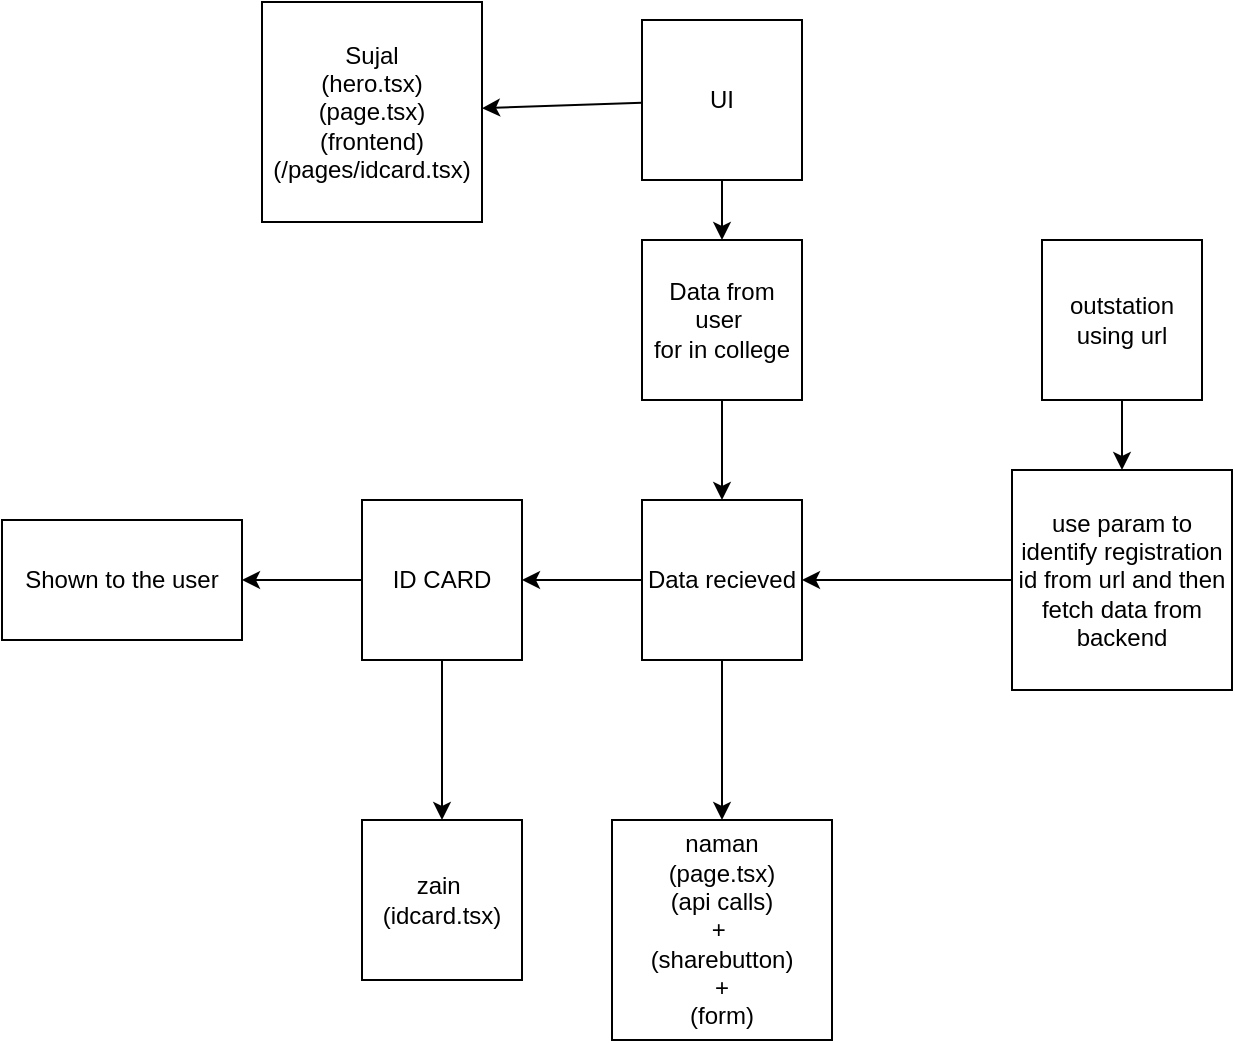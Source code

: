 <mxfile>
    <diagram id="In-OMLCmdpF-ypLFztbL" name="Page-1">
        <mxGraphModel dx="960" dy="768" grid="1" gridSize="10" guides="1" tooltips="1" connect="1" arrows="1" fold="1" page="1" pageScale="1" pageWidth="850" pageHeight="1100" math="0" shadow="0">
            <root>
                <mxCell id="0"/>
                <mxCell id="1" parent="0"/>
                <mxCell id="4" value="" style="edgeStyle=none;html=1;" edge="1" parent="1" source="2" target="3">
                    <mxGeometry relative="1" as="geometry"/>
                </mxCell>
                <mxCell id="14" value="" style="edgeStyle=none;html=1;" edge="1" parent="1" source="2" target="13">
                    <mxGeometry relative="1" as="geometry"/>
                </mxCell>
                <mxCell id="2" value="ID CARD" style="whiteSpace=wrap;html=1;aspect=fixed;" vertex="1" parent="1">
                    <mxGeometry x="260" y="260" width="80" height="80" as="geometry"/>
                </mxCell>
                <mxCell id="3" value="Shown to the user&lt;br&gt;" style="whiteSpace=wrap;html=1;" vertex="1" parent="1">
                    <mxGeometry x="80" y="270" width="120" height="60" as="geometry"/>
                </mxCell>
                <mxCell id="6" value="" style="edgeStyle=none;html=1;" edge="1" parent="1" source="5" target="2">
                    <mxGeometry relative="1" as="geometry"/>
                </mxCell>
                <mxCell id="16" value="" style="edgeStyle=none;html=1;" edge="1" parent="1" source="5" target="15">
                    <mxGeometry relative="1" as="geometry"/>
                </mxCell>
                <mxCell id="5" value="Data recieved" style="whiteSpace=wrap;html=1;aspect=fixed;" vertex="1" parent="1">
                    <mxGeometry x="400" y="260" width="80" height="80" as="geometry"/>
                </mxCell>
                <mxCell id="8" value="" style="edgeStyle=none;html=1;" edge="1" parent="1" source="7" target="5">
                    <mxGeometry relative="1" as="geometry"/>
                </mxCell>
                <mxCell id="7" value="Data from user&amp;nbsp;&lt;br&gt;for in college" style="whiteSpace=wrap;html=1;aspect=fixed;" vertex="1" parent="1">
                    <mxGeometry x="400" y="130" width="80" height="80" as="geometry"/>
                </mxCell>
                <mxCell id="11" value="" style="edgeStyle=none;html=1;" edge="1" parent="1" source="9" target="10">
                    <mxGeometry relative="1" as="geometry"/>
                </mxCell>
                <mxCell id="9" value="outstation using url" style="whiteSpace=wrap;html=1;aspect=fixed;" vertex="1" parent="1">
                    <mxGeometry x="600" y="130" width="80" height="80" as="geometry"/>
                </mxCell>
                <mxCell id="12" value="" style="edgeStyle=none;html=1;" edge="1" parent="1" source="10" target="5">
                    <mxGeometry relative="1" as="geometry"/>
                </mxCell>
                <mxCell id="10" value="use param to identify registration id from url and then fetch data from backend" style="whiteSpace=wrap;html=1;aspect=fixed;" vertex="1" parent="1">
                    <mxGeometry x="585" y="245" width="110" height="110" as="geometry"/>
                </mxCell>
                <mxCell id="13" value="zain&amp;nbsp;&lt;br&gt;(idcard.tsx)" style="whiteSpace=wrap;html=1;aspect=fixed;" vertex="1" parent="1">
                    <mxGeometry x="260" y="420" width="80" height="80" as="geometry"/>
                </mxCell>
                <mxCell id="15" value="naman&lt;br&gt;(page.tsx)&lt;br&gt;(api calls)&lt;br&gt;+&amp;nbsp;&lt;br&gt;(sharebutton)&lt;br&gt;+&lt;br&gt;(form)" style="whiteSpace=wrap;html=1;aspect=fixed;" vertex="1" parent="1">
                    <mxGeometry x="385" y="420" width="110" height="110" as="geometry"/>
                </mxCell>
                <mxCell id="18" value="" style="edgeStyle=none;html=1;" edge="1" parent="1" source="17" target="7">
                    <mxGeometry relative="1" as="geometry"/>
                </mxCell>
                <mxCell id="20" value="" style="edgeStyle=none;html=1;" edge="1" parent="1" source="17" target="19">
                    <mxGeometry relative="1" as="geometry"/>
                </mxCell>
                <mxCell id="17" value="UI" style="whiteSpace=wrap;html=1;aspect=fixed;" vertex="1" parent="1">
                    <mxGeometry x="400" y="20" width="80" height="80" as="geometry"/>
                </mxCell>
                <mxCell id="19" value="Sujal&lt;br&gt;(hero.tsx)&lt;br&gt;(page.tsx)&lt;br&gt;(frontend)&lt;br&gt;(/pages/idcard.tsx)" style="whiteSpace=wrap;html=1;aspect=fixed;" vertex="1" parent="1">
                    <mxGeometry x="210" y="11" width="110" height="110" as="geometry"/>
                </mxCell>
            </root>
        </mxGraphModel>
    </diagram>
</mxfile>